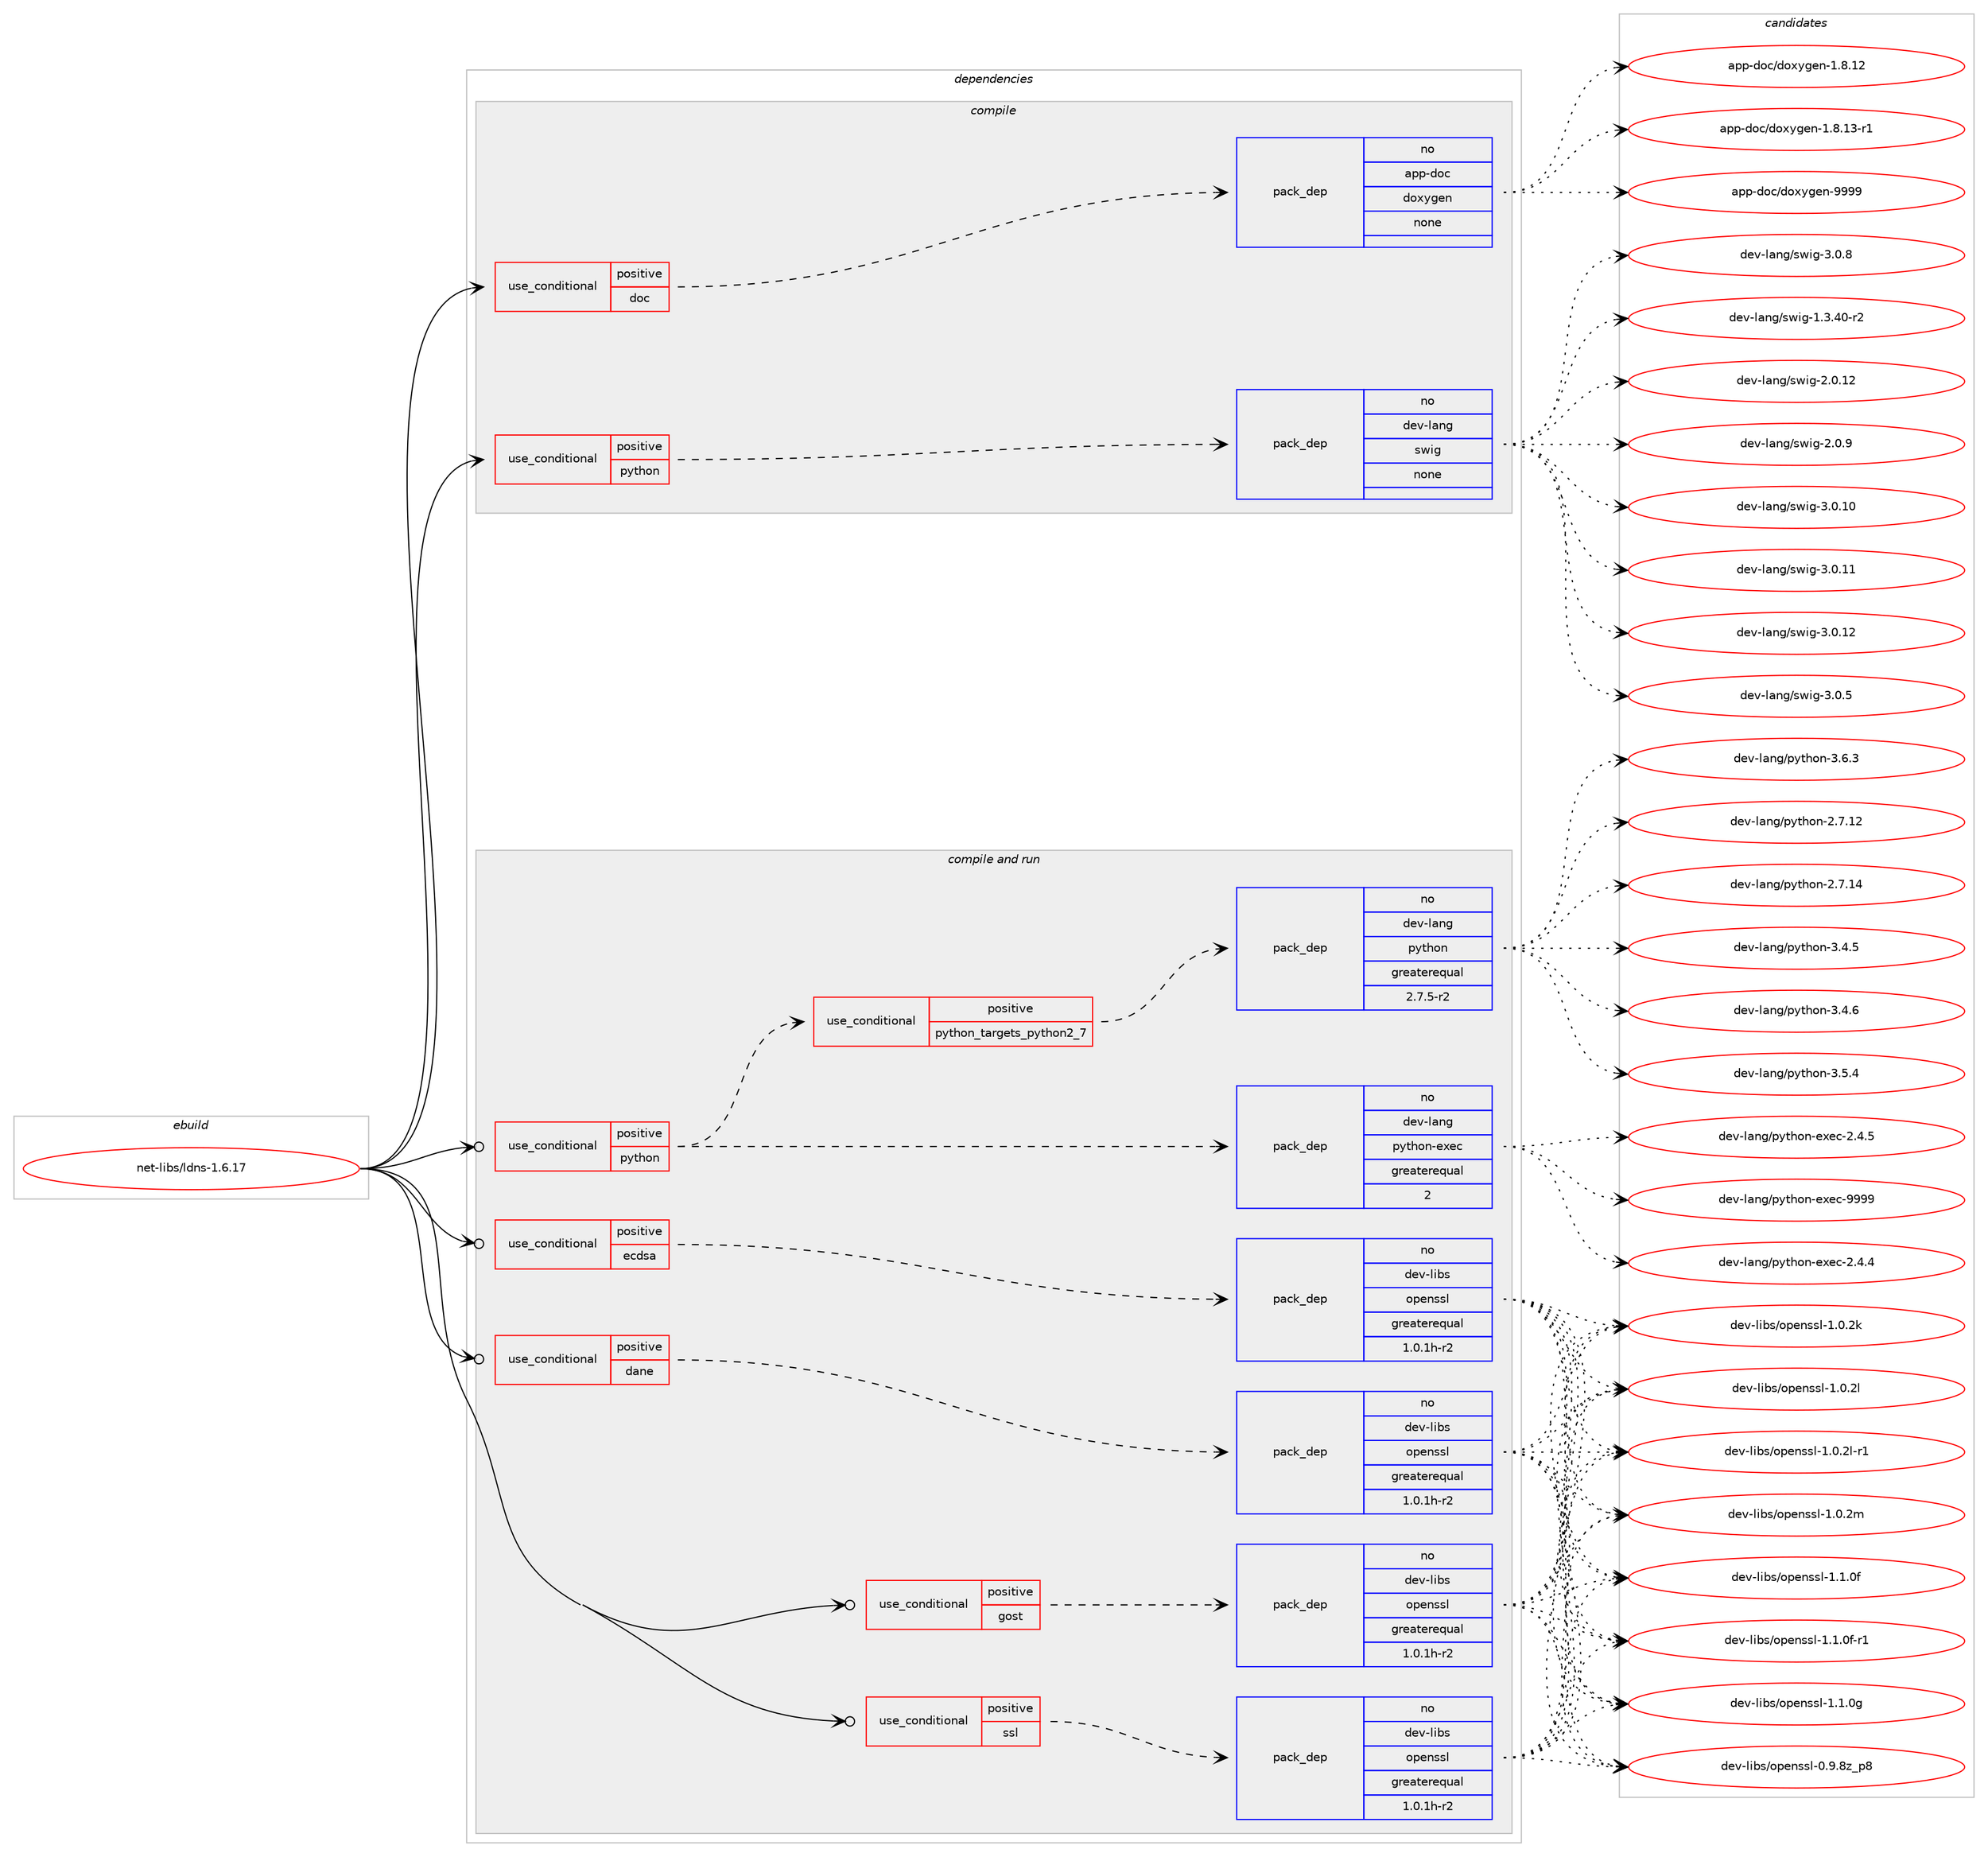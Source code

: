 digraph prolog {

# *************
# Graph options
# *************

newrank=true;
concentrate=true;
compound=true;
graph [rankdir=LR,fontname=Helvetica,fontsize=10,ranksep=1.5];#, ranksep=2.5, nodesep=0.2];
edge  [arrowhead=vee];
node  [fontname=Helvetica,fontsize=10];

# **********
# The ebuild
# **********

subgraph cluster_leftcol {
color=gray;
rank=same;
label=<<i>ebuild</i>>;
id [label="net-libs/ldns-1.6.17", color=red, width=4, href="../net-libs/ldns-1.6.17.svg"];
}

# ****************
# The dependencies
# ****************

subgraph cluster_midcol {
color=gray;
label=<<i>dependencies</i>>;
subgraph cluster_compile {
fillcolor="#eeeeee";
style=filled;
label=<<i>compile</i>>;
subgraph cond103099 {
dependency416591 [label=<<TABLE BORDER="0" CELLBORDER="1" CELLSPACING="0" CELLPADDING="4"><TR><TD ROWSPAN="3" CELLPADDING="10">use_conditional</TD></TR><TR><TD>positive</TD></TR><TR><TD>doc</TD></TR></TABLE>>, shape=none, color=red];
subgraph pack306567 {
dependency416592 [label=<<TABLE BORDER="0" CELLBORDER="1" CELLSPACING="0" CELLPADDING="4" WIDTH="220"><TR><TD ROWSPAN="6" CELLPADDING="30">pack_dep</TD></TR><TR><TD WIDTH="110">no</TD></TR><TR><TD>app-doc</TD></TR><TR><TD>doxygen</TD></TR><TR><TD>none</TD></TR><TR><TD></TD></TR></TABLE>>, shape=none, color=blue];
}
dependency416591:e -> dependency416592:w [weight=20,style="dashed",arrowhead="vee"];
}
id:e -> dependency416591:w [weight=20,style="solid",arrowhead="vee"];
subgraph cond103100 {
dependency416593 [label=<<TABLE BORDER="0" CELLBORDER="1" CELLSPACING="0" CELLPADDING="4"><TR><TD ROWSPAN="3" CELLPADDING="10">use_conditional</TD></TR><TR><TD>positive</TD></TR><TR><TD>python</TD></TR></TABLE>>, shape=none, color=red];
subgraph pack306568 {
dependency416594 [label=<<TABLE BORDER="0" CELLBORDER="1" CELLSPACING="0" CELLPADDING="4" WIDTH="220"><TR><TD ROWSPAN="6" CELLPADDING="30">pack_dep</TD></TR><TR><TD WIDTH="110">no</TD></TR><TR><TD>dev-lang</TD></TR><TR><TD>swig</TD></TR><TR><TD>none</TD></TR><TR><TD></TD></TR></TABLE>>, shape=none, color=blue];
}
dependency416593:e -> dependency416594:w [weight=20,style="dashed",arrowhead="vee"];
}
id:e -> dependency416593:w [weight=20,style="solid",arrowhead="vee"];
}
subgraph cluster_compileandrun {
fillcolor="#eeeeee";
style=filled;
label=<<i>compile and run</i>>;
subgraph cond103101 {
dependency416595 [label=<<TABLE BORDER="0" CELLBORDER="1" CELLSPACING="0" CELLPADDING="4"><TR><TD ROWSPAN="3" CELLPADDING="10">use_conditional</TD></TR><TR><TD>positive</TD></TR><TR><TD>dane</TD></TR></TABLE>>, shape=none, color=red];
subgraph pack306569 {
dependency416596 [label=<<TABLE BORDER="0" CELLBORDER="1" CELLSPACING="0" CELLPADDING="4" WIDTH="220"><TR><TD ROWSPAN="6" CELLPADDING="30">pack_dep</TD></TR><TR><TD WIDTH="110">no</TD></TR><TR><TD>dev-libs</TD></TR><TR><TD>openssl</TD></TR><TR><TD>greaterequal</TD></TR><TR><TD>1.0.1h-r2</TD></TR></TABLE>>, shape=none, color=blue];
}
dependency416595:e -> dependency416596:w [weight=20,style="dashed",arrowhead="vee"];
}
id:e -> dependency416595:w [weight=20,style="solid",arrowhead="odotvee"];
subgraph cond103102 {
dependency416597 [label=<<TABLE BORDER="0" CELLBORDER="1" CELLSPACING="0" CELLPADDING="4"><TR><TD ROWSPAN="3" CELLPADDING="10">use_conditional</TD></TR><TR><TD>positive</TD></TR><TR><TD>ecdsa</TD></TR></TABLE>>, shape=none, color=red];
subgraph pack306570 {
dependency416598 [label=<<TABLE BORDER="0" CELLBORDER="1" CELLSPACING="0" CELLPADDING="4" WIDTH="220"><TR><TD ROWSPAN="6" CELLPADDING="30">pack_dep</TD></TR><TR><TD WIDTH="110">no</TD></TR><TR><TD>dev-libs</TD></TR><TR><TD>openssl</TD></TR><TR><TD>greaterequal</TD></TR><TR><TD>1.0.1h-r2</TD></TR></TABLE>>, shape=none, color=blue];
}
dependency416597:e -> dependency416598:w [weight=20,style="dashed",arrowhead="vee"];
}
id:e -> dependency416597:w [weight=20,style="solid",arrowhead="odotvee"];
subgraph cond103103 {
dependency416599 [label=<<TABLE BORDER="0" CELLBORDER="1" CELLSPACING="0" CELLPADDING="4"><TR><TD ROWSPAN="3" CELLPADDING="10">use_conditional</TD></TR><TR><TD>positive</TD></TR><TR><TD>gost</TD></TR></TABLE>>, shape=none, color=red];
subgraph pack306571 {
dependency416600 [label=<<TABLE BORDER="0" CELLBORDER="1" CELLSPACING="0" CELLPADDING="4" WIDTH="220"><TR><TD ROWSPAN="6" CELLPADDING="30">pack_dep</TD></TR><TR><TD WIDTH="110">no</TD></TR><TR><TD>dev-libs</TD></TR><TR><TD>openssl</TD></TR><TR><TD>greaterequal</TD></TR><TR><TD>1.0.1h-r2</TD></TR></TABLE>>, shape=none, color=blue];
}
dependency416599:e -> dependency416600:w [weight=20,style="dashed",arrowhead="vee"];
}
id:e -> dependency416599:w [weight=20,style="solid",arrowhead="odotvee"];
subgraph cond103104 {
dependency416601 [label=<<TABLE BORDER="0" CELLBORDER="1" CELLSPACING="0" CELLPADDING="4"><TR><TD ROWSPAN="3" CELLPADDING="10">use_conditional</TD></TR><TR><TD>positive</TD></TR><TR><TD>python</TD></TR></TABLE>>, shape=none, color=red];
subgraph cond103105 {
dependency416602 [label=<<TABLE BORDER="0" CELLBORDER="1" CELLSPACING="0" CELLPADDING="4"><TR><TD ROWSPAN="3" CELLPADDING="10">use_conditional</TD></TR><TR><TD>positive</TD></TR><TR><TD>python_targets_python2_7</TD></TR></TABLE>>, shape=none, color=red];
subgraph pack306572 {
dependency416603 [label=<<TABLE BORDER="0" CELLBORDER="1" CELLSPACING="0" CELLPADDING="4" WIDTH="220"><TR><TD ROWSPAN="6" CELLPADDING="30">pack_dep</TD></TR><TR><TD WIDTH="110">no</TD></TR><TR><TD>dev-lang</TD></TR><TR><TD>python</TD></TR><TR><TD>greaterequal</TD></TR><TR><TD>2.7.5-r2</TD></TR></TABLE>>, shape=none, color=blue];
}
dependency416602:e -> dependency416603:w [weight=20,style="dashed",arrowhead="vee"];
}
dependency416601:e -> dependency416602:w [weight=20,style="dashed",arrowhead="vee"];
subgraph pack306573 {
dependency416604 [label=<<TABLE BORDER="0" CELLBORDER="1" CELLSPACING="0" CELLPADDING="4" WIDTH="220"><TR><TD ROWSPAN="6" CELLPADDING="30">pack_dep</TD></TR><TR><TD WIDTH="110">no</TD></TR><TR><TD>dev-lang</TD></TR><TR><TD>python-exec</TD></TR><TR><TD>greaterequal</TD></TR><TR><TD>2</TD></TR></TABLE>>, shape=none, color=blue];
}
dependency416601:e -> dependency416604:w [weight=20,style="dashed",arrowhead="vee"];
}
id:e -> dependency416601:w [weight=20,style="solid",arrowhead="odotvee"];
subgraph cond103106 {
dependency416605 [label=<<TABLE BORDER="0" CELLBORDER="1" CELLSPACING="0" CELLPADDING="4"><TR><TD ROWSPAN="3" CELLPADDING="10">use_conditional</TD></TR><TR><TD>positive</TD></TR><TR><TD>ssl</TD></TR></TABLE>>, shape=none, color=red];
subgraph pack306574 {
dependency416606 [label=<<TABLE BORDER="0" CELLBORDER="1" CELLSPACING="0" CELLPADDING="4" WIDTH="220"><TR><TD ROWSPAN="6" CELLPADDING="30">pack_dep</TD></TR><TR><TD WIDTH="110">no</TD></TR><TR><TD>dev-libs</TD></TR><TR><TD>openssl</TD></TR><TR><TD>greaterequal</TD></TR><TR><TD>1.0.1h-r2</TD></TR></TABLE>>, shape=none, color=blue];
}
dependency416605:e -> dependency416606:w [weight=20,style="dashed",arrowhead="vee"];
}
id:e -> dependency416605:w [weight=20,style="solid",arrowhead="odotvee"];
}
subgraph cluster_run {
fillcolor="#eeeeee";
style=filled;
label=<<i>run</i>>;
}
}

# **************
# The candidates
# **************

subgraph cluster_choices {
rank=same;
color=gray;
label=<<i>candidates</i>>;

subgraph choice306567 {
color=black;
nodesep=1;
choice9711211245100111994710011112012110310111045494656464950 [label="app-doc/doxygen-1.8.12", color=red, width=4,href="../app-doc/doxygen-1.8.12.svg"];
choice97112112451001119947100111120121103101110454946564649514511449 [label="app-doc/doxygen-1.8.13-r1", color=red, width=4,href="../app-doc/doxygen-1.8.13-r1.svg"];
choice971121124510011199471001111201211031011104557575757 [label="app-doc/doxygen-9999", color=red, width=4,href="../app-doc/doxygen-9999.svg"];
dependency416592:e -> choice9711211245100111994710011112012110310111045494656464950:w [style=dotted,weight="100"];
dependency416592:e -> choice97112112451001119947100111120121103101110454946564649514511449:w [style=dotted,weight="100"];
dependency416592:e -> choice971121124510011199471001111201211031011104557575757:w [style=dotted,weight="100"];
}
subgraph choice306568 {
color=black;
nodesep=1;
choice100101118451089711010347115119105103454946514652484511450 [label="dev-lang/swig-1.3.40-r2", color=red, width=4,href="../dev-lang/swig-1.3.40-r2.svg"];
choice10010111845108971101034711511910510345504648464950 [label="dev-lang/swig-2.0.12", color=red, width=4,href="../dev-lang/swig-2.0.12.svg"];
choice100101118451089711010347115119105103455046484657 [label="dev-lang/swig-2.0.9", color=red, width=4,href="../dev-lang/swig-2.0.9.svg"];
choice10010111845108971101034711511910510345514648464948 [label="dev-lang/swig-3.0.10", color=red, width=4,href="../dev-lang/swig-3.0.10.svg"];
choice10010111845108971101034711511910510345514648464949 [label="dev-lang/swig-3.0.11", color=red, width=4,href="../dev-lang/swig-3.0.11.svg"];
choice10010111845108971101034711511910510345514648464950 [label="dev-lang/swig-3.0.12", color=red, width=4,href="../dev-lang/swig-3.0.12.svg"];
choice100101118451089711010347115119105103455146484653 [label="dev-lang/swig-3.0.5", color=red, width=4,href="../dev-lang/swig-3.0.5.svg"];
choice100101118451089711010347115119105103455146484656 [label="dev-lang/swig-3.0.8", color=red, width=4,href="../dev-lang/swig-3.0.8.svg"];
dependency416594:e -> choice100101118451089711010347115119105103454946514652484511450:w [style=dotted,weight="100"];
dependency416594:e -> choice10010111845108971101034711511910510345504648464950:w [style=dotted,weight="100"];
dependency416594:e -> choice100101118451089711010347115119105103455046484657:w [style=dotted,weight="100"];
dependency416594:e -> choice10010111845108971101034711511910510345514648464948:w [style=dotted,weight="100"];
dependency416594:e -> choice10010111845108971101034711511910510345514648464949:w [style=dotted,weight="100"];
dependency416594:e -> choice10010111845108971101034711511910510345514648464950:w [style=dotted,weight="100"];
dependency416594:e -> choice100101118451089711010347115119105103455146484653:w [style=dotted,weight="100"];
dependency416594:e -> choice100101118451089711010347115119105103455146484656:w [style=dotted,weight="100"];
}
subgraph choice306569 {
color=black;
nodesep=1;
choice1001011184510810598115471111121011101151151084548465746561229511256 [label="dev-libs/openssl-0.9.8z_p8", color=red, width=4,href="../dev-libs/openssl-0.9.8z_p8.svg"];
choice100101118451081059811547111112101110115115108454946484650107 [label="dev-libs/openssl-1.0.2k", color=red, width=4,href="../dev-libs/openssl-1.0.2k.svg"];
choice100101118451081059811547111112101110115115108454946484650108 [label="dev-libs/openssl-1.0.2l", color=red, width=4,href="../dev-libs/openssl-1.0.2l.svg"];
choice1001011184510810598115471111121011101151151084549464846501084511449 [label="dev-libs/openssl-1.0.2l-r1", color=red, width=4,href="../dev-libs/openssl-1.0.2l-r1.svg"];
choice100101118451081059811547111112101110115115108454946484650109 [label="dev-libs/openssl-1.0.2m", color=red, width=4,href="../dev-libs/openssl-1.0.2m.svg"];
choice100101118451081059811547111112101110115115108454946494648102 [label="dev-libs/openssl-1.1.0f", color=red, width=4,href="../dev-libs/openssl-1.1.0f.svg"];
choice1001011184510810598115471111121011101151151084549464946481024511449 [label="dev-libs/openssl-1.1.0f-r1", color=red, width=4,href="../dev-libs/openssl-1.1.0f-r1.svg"];
choice100101118451081059811547111112101110115115108454946494648103 [label="dev-libs/openssl-1.1.0g", color=red, width=4,href="../dev-libs/openssl-1.1.0g.svg"];
dependency416596:e -> choice1001011184510810598115471111121011101151151084548465746561229511256:w [style=dotted,weight="100"];
dependency416596:e -> choice100101118451081059811547111112101110115115108454946484650107:w [style=dotted,weight="100"];
dependency416596:e -> choice100101118451081059811547111112101110115115108454946484650108:w [style=dotted,weight="100"];
dependency416596:e -> choice1001011184510810598115471111121011101151151084549464846501084511449:w [style=dotted,weight="100"];
dependency416596:e -> choice100101118451081059811547111112101110115115108454946484650109:w [style=dotted,weight="100"];
dependency416596:e -> choice100101118451081059811547111112101110115115108454946494648102:w [style=dotted,weight="100"];
dependency416596:e -> choice1001011184510810598115471111121011101151151084549464946481024511449:w [style=dotted,weight="100"];
dependency416596:e -> choice100101118451081059811547111112101110115115108454946494648103:w [style=dotted,weight="100"];
}
subgraph choice306570 {
color=black;
nodesep=1;
choice1001011184510810598115471111121011101151151084548465746561229511256 [label="dev-libs/openssl-0.9.8z_p8", color=red, width=4,href="../dev-libs/openssl-0.9.8z_p8.svg"];
choice100101118451081059811547111112101110115115108454946484650107 [label="dev-libs/openssl-1.0.2k", color=red, width=4,href="../dev-libs/openssl-1.0.2k.svg"];
choice100101118451081059811547111112101110115115108454946484650108 [label="dev-libs/openssl-1.0.2l", color=red, width=4,href="../dev-libs/openssl-1.0.2l.svg"];
choice1001011184510810598115471111121011101151151084549464846501084511449 [label="dev-libs/openssl-1.0.2l-r1", color=red, width=4,href="../dev-libs/openssl-1.0.2l-r1.svg"];
choice100101118451081059811547111112101110115115108454946484650109 [label="dev-libs/openssl-1.0.2m", color=red, width=4,href="../dev-libs/openssl-1.0.2m.svg"];
choice100101118451081059811547111112101110115115108454946494648102 [label="dev-libs/openssl-1.1.0f", color=red, width=4,href="../dev-libs/openssl-1.1.0f.svg"];
choice1001011184510810598115471111121011101151151084549464946481024511449 [label="dev-libs/openssl-1.1.0f-r1", color=red, width=4,href="../dev-libs/openssl-1.1.0f-r1.svg"];
choice100101118451081059811547111112101110115115108454946494648103 [label="dev-libs/openssl-1.1.0g", color=red, width=4,href="../dev-libs/openssl-1.1.0g.svg"];
dependency416598:e -> choice1001011184510810598115471111121011101151151084548465746561229511256:w [style=dotted,weight="100"];
dependency416598:e -> choice100101118451081059811547111112101110115115108454946484650107:w [style=dotted,weight="100"];
dependency416598:e -> choice100101118451081059811547111112101110115115108454946484650108:w [style=dotted,weight="100"];
dependency416598:e -> choice1001011184510810598115471111121011101151151084549464846501084511449:w [style=dotted,weight="100"];
dependency416598:e -> choice100101118451081059811547111112101110115115108454946484650109:w [style=dotted,weight="100"];
dependency416598:e -> choice100101118451081059811547111112101110115115108454946494648102:w [style=dotted,weight="100"];
dependency416598:e -> choice1001011184510810598115471111121011101151151084549464946481024511449:w [style=dotted,weight="100"];
dependency416598:e -> choice100101118451081059811547111112101110115115108454946494648103:w [style=dotted,weight="100"];
}
subgraph choice306571 {
color=black;
nodesep=1;
choice1001011184510810598115471111121011101151151084548465746561229511256 [label="dev-libs/openssl-0.9.8z_p8", color=red, width=4,href="../dev-libs/openssl-0.9.8z_p8.svg"];
choice100101118451081059811547111112101110115115108454946484650107 [label="dev-libs/openssl-1.0.2k", color=red, width=4,href="../dev-libs/openssl-1.0.2k.svg"];
choice100101118451081059811547111112101110115115108454946484650108 [label="dev-libs/openssl-1.0.2l", color=red, width=4,href="../dev-libs/openssl-1.0.2l.svg"];
choice1001011184510810598115471111121011101151151084549464846501084511449 [label="dev-libs/openssl-1.0.2l-r1", color=red, width=4,href="../dev-libs/openssl-1.0.2l-r1.svg"];
choice100101118451081059811547111112101110115115108454946484650109 [label="dev-libs/openssl-1.0.2m", color=red, width=4,href="../dev-libs/openssl-1.0.2m.svg"];
choice100101118451081059811547111112101110115115108454946494648102 [label="dev-libs/openssl-1.1.0f", color=red, width=4,href="../dev-libs/openssl-1.1.0f.svg"];
choice1001011184510810598115471111121011101151151084549464946481024511449 [label="dev-libs/openssl-1.1.0f-r1", color=red, width=4,href="../dev-libs/openssl-1.1.0f-r1.svg"];
choice100101118451081059811547111112101110115115108454946494648103 [label="dev-libs/openssl-1.1.0g", color=red, width=4,href="../dev-libs/openssl-1.1.0g.svg"];
dependency416600:e -> choice1001011184510810598115471111121011101151151084548465746561229511256:w [style=dotted,weight="100"];
dependency416600:e -> choice100101118451081059811547111112101110115115108454946484650107:w [style=dotted,weight="100"];
dependency416600:e -> choice100101118451081059811547111112101110115115108454946484650108:w [style=dotted,weight="100"];
dependency416600:e -> choice1001011184510810598115471111121011101151151084549464846501084511449:w [style=dotted,weight="100"];
dependency416600:e -> choice100101118451081059811547111112101110115115108454946484650109:w [style=dotted,weight="100"];
dependency416600:e -> choice100101118451081059811547111112101110115115108454946494648102:w [style=dotted,weight="100"];
dependency416600:e -> choice1001011184510810598115471111121011101151151084549464946481024511449:w [style=dotted,weight="100"];
dependency416600:e -> choice100101118451081059811547111112101110115115108454946494648103:w [style=dotted,weight="100"];
}
subgraph choice306572 {
color=black;
nodesep=1;
choice10010111845108971101034711212111610411111045504655464950 [label="dev-lang/python-2.7.12", color=red, width=4,href="../dev-lang/python-2.7.12.svg"];
choice10010111845108971101034711212111610411111045504655464952 [label="dev-lang/python-2.7.14", color=red, width=4,href="../dev-lang/python-2.7.14.svg"];
choice100101118451089711010347112121116104111110455146524653 [label="dev-lang/python-3.4.5", color=red, width=4,href="../dev-lang/python-3.4.5.svg"];
choice100101118451089711010347112121116104111110455146524654 [label="dev-lang/python-3.4.6", color=red, width=4,href="../dev-lang/python-3.4.6.svg"];
choice100101118451089711010347112121116104111110455146534652 [label="dev-lang/python-3.5.4", color=red, width=4,href="../dev-lang/python-3.5.4.svg"];
choice100101118451089711010347112121116104111110455146544651 [label="dev-lang/python-3.6.3", color=red, width=4,href="../dev-lang/python-3.6.3.svg"];
dependency416603:e -> choice10010111845108971101034711212111610411111045504655464950:w [style=dotted,weight="100"];
dependency416603:e -> choice10010111845108971101034711212111610411111045504655464952:w [style=dotted,weight="100"];
dependency416603:e -> choice100101118451089711010347112121116104111110455146524653:w [style=dotted,weight="100"];
dependency416603:e -> choice100101118451089711010347112121116104111110455146524654:w [style=dotted,weight="100"];
dependency416603:e -> choice100101118451089711010347112121116104111110455146534652:w [style=dotted,weight="100"];
dependency416603:e -> choice100101118451089711010347112121116104111110455146544651:w [style=dotted,weight="100"];
}
subgraph choice306573 {
color=black;
nodesep=1;
choice1001011184510897110103471121211161041111104510112010199455046524652 [label="dev-lang/python-exec-2.4.4", color=red, width=4,href="../dev-lang/python-exec-2.4.4.svg"];
choice1001011184510897110103471121211161041111104510112010199455046524653 [label="dev-lang/python-exec-2.4.5", color=red, width=4,href="../dev-lang/python-exec-2.4.5.svg"];
choice10010111845108971101034711212111610411111045101120101994557575757 [label="dev-lang/python-exec-9999", color=red, width=4,href="../dev-lang/python-exec-9999.svg"];
dependency416604:e -> choice1001011184510897110103471121211161041111104510112010199455046524652:w [style=dotted,weight="100"];
dependency416604:e -> choice1001011184510897110103471121211161041111104510112010199455046524653:w [style=dotted,weight="100"];
dependency416604:e -> choice10010111845108971101034711212111610411111045101120101994557575757:w [style=dotted,weight="100"];
}
subgraph choice306574 {
color=black;
nodesep=1;
choice1001011184510810598115471111121011101151151084548465746561229511256 [label="dev-libs/openssl-0.9.8z_p8", color=red, width=4,href="../dev-libs/openssl-0.9.8z_p8.svg"];
choice100101118451081059811547111112101110115115108454946484650107 [label="dev-libs/openssl-1.0.2k", color=red, width=4,href="../dev-libs/openssl-1.0.2k.svg"];
choice100101118451081059811547111112101110115115108454946484650108 [label="dev-libs/openssl-1.0.2l", color=red, width=4,href="../dev-libs/openssl-1.0.2l.svg"];
choice1001011184510810598115471111121011101151151084549464846501084511449 [label="dev-libs/openssl-1.0.2l-r1", color=red, width=4,href="../dev-libs/openssl-1.0.2l-r1.svg"];
choice100101118451081059811547111112101110115115108454946484650109 [label="dev-libs/openssl-1.0.2m", color=red, width=4,href="../dev-libs/openssl-1.0.2m.svg"];
choice100101118451081059811547111112101110115115108454946494648102 [label="dev-libs/openssl-1.1.0f", color=red, width=4,href="../dev-libs/openssl-1.1.0f.svg"];
choice1001011184510810598115471111121011101151151084549464946481024511449 [label="dev-libs/openssl-1.1.0f-r1", color=red, width=4,href="../dev-libs/openssl-1.1.0f-r1.svg"];
choice100101118451081059811547111112101110115115108454946494648103 [label="dev-libs/openssl-1.1.0g", color=red, width=4,href="../dev-libs/openssl-1.1.0g.svg"];
dependency416606:e -> choice1001011184510810598115471111121011101151151084548465746561229511256:w [style=dotted,weight="100"];
dependency416606:e -> choice100101118451081059811547111112101110115115108454946484650107:w [style=dotted,weight="100"];
dependency416606:e -> choice100101118451081059811547111112101110115115108454946484650108:w [style=dotted,weight="100"];
dependency416606:e -> choice1001011184510810598115471111121011101151151084549464846501084511449:w [style=dotted,weight="100"];
dependency416606:e -> choice100101118451081059811547111112101110115115108454946484650109:w [style=dotted,weight="100"];
dependency416606:e -> choice100101118451081059811547111112101110115115108454946494648102:w [style=dotted,weight="100"];
dependency416606:e -> choice1001011184510810598115471111121011101151151084549464946481024511449:w [style=dotted,weight="100"];
dependency416606:e -> choice100101118451081059811547111112101110115115108454946494648103:w [style=dotted,weight="100"];
}
}

}
